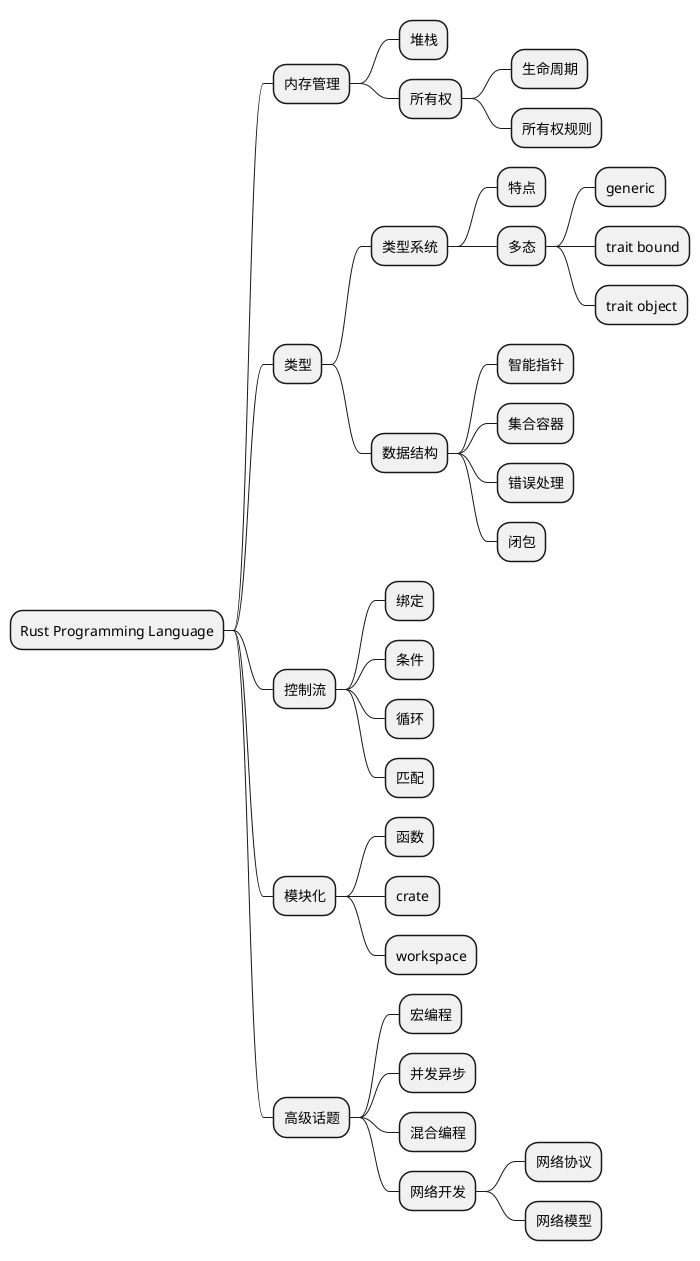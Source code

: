 @startmindmap
* Rust Programming Language
** 内存管理
*** 堆栈
*** 所有权
**** 生命周期
**** 所有权规则
** 类型
*** 类型系统
**** 特点
**** 多态
***** generic
***** trait bound
***** trait object
*** 数据结构
**** 智能指针
**** 集合容器
**** 错误处理
**** 闭包
** 控制流
*** 绑定
*** 条件
*** 循环
*** 匹配
** 模块化
*** 函数
*** crate
*** workspace
** 高级话题
*** 宏编程
*** 并发异步
*** 混合编程
*** 网络开发
**** 网络协议
**** 网络模型
@endmindmap